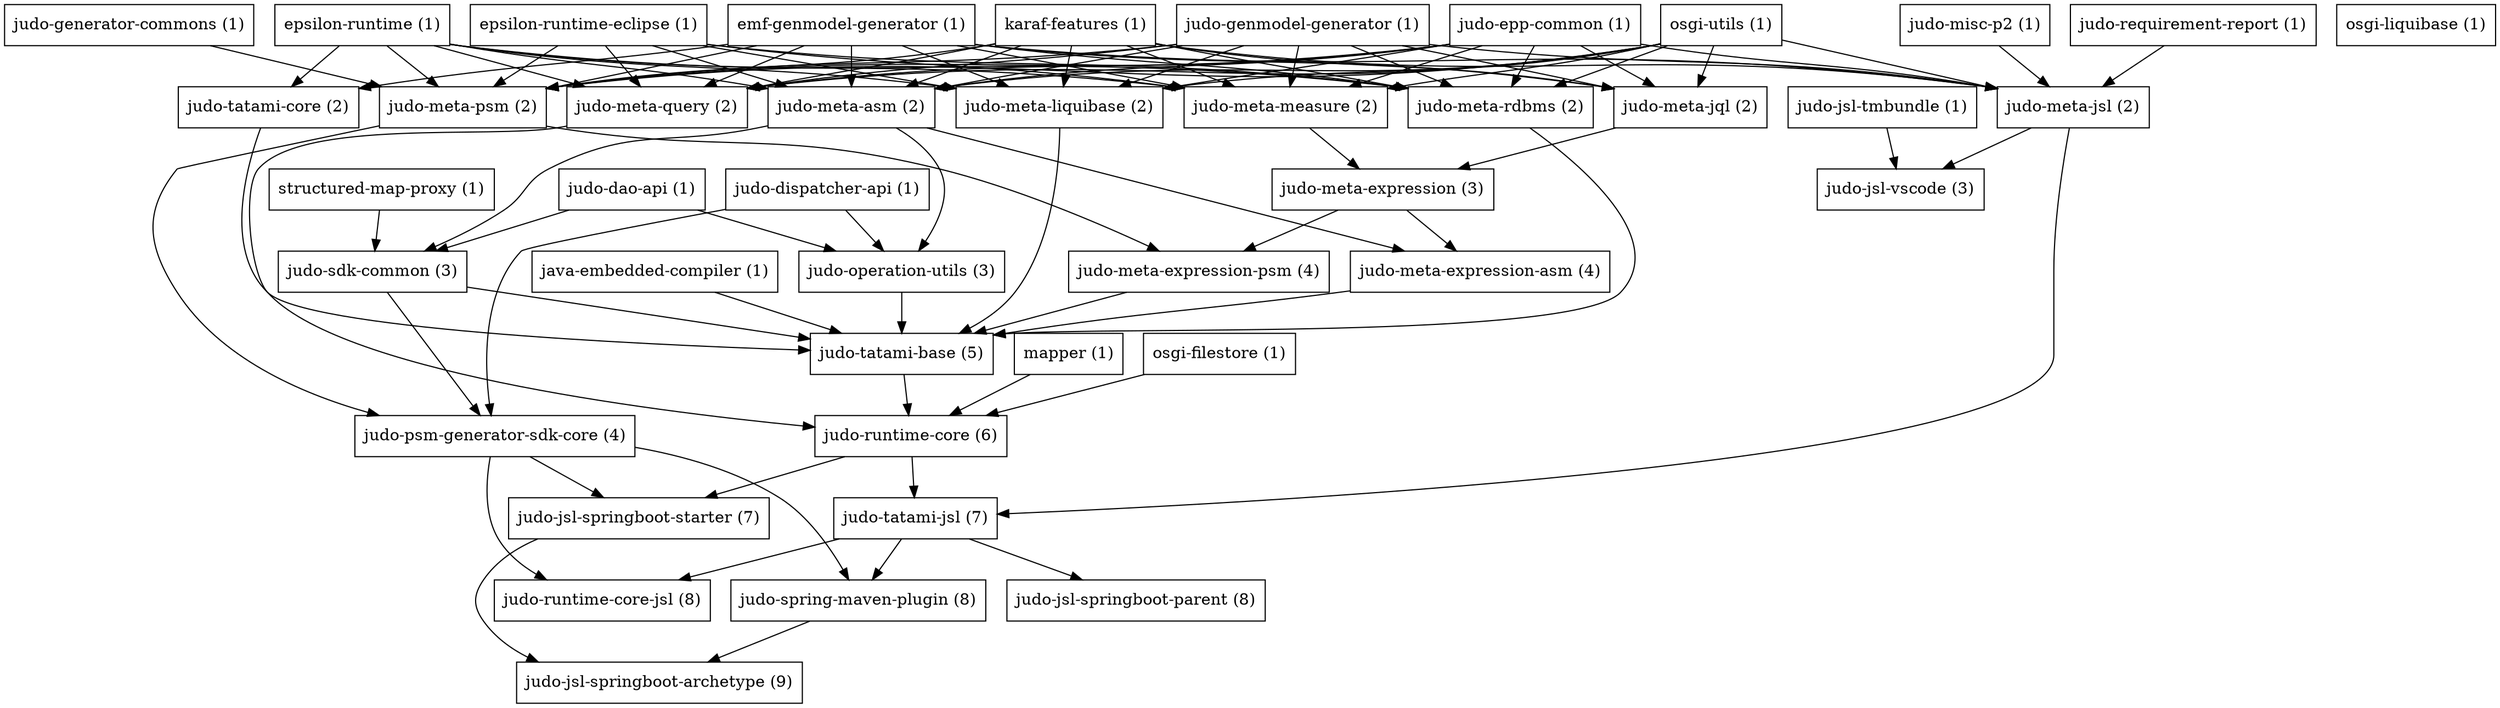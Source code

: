 strict digraph  {
"epsilon-runtime (1)" [label="epsilon-runtime (1)", shape=box];
"epsilon-runtime-eclipse (1)" [label="epsilon-runtime-eclipse (1)", shape=box];
"emf-genmodel-generator (1)" [label="emf-genmodel-generator (1)", shape=box];
"judo-genmodel-generator (1)" [label="judo-genmodel-generator (1)", shape=box];
"judo-epp-common (1)" [label="judo-epp-common (1)", shape=box];
"osgi-utils (1)" [label="osgi-utils (1)", shape=box];
"java-embedded-compiler (1)" [label="java-embedded-compiler (1)", shape=box];
"structured-map-proxy (1)" [label="structured-map-proxy (1)", shape=box];
"karaf-features (1)" [label="karaf-features (1)", shape=box];
"mapper (1)" [label="mapper (1)", shape=box];
"osgi-liquibase (1)" [label="osgi-liquibase (1)", shape=box];
"osgi-filestore (1)" [label="osgi-filestore (1)", shape=box];
"judo-misc-p2 (1)" [label="judo-misc-p2 (1)", shape=box];
"judo-dao-api (1)" [label="judo-dao-api (1)", shape=box];
"judo-dispatcher-api (1)" [label="judo-dispatcher-api (1)", shape=box];
"judo-jsl-vscode (3)" [label="judo-jsl-vscode (3)", shape=box];
"judo-meta-asm (2)" [label="judo-meta-asm (2)", shape=box];
"judo-meta-expression (3)" [label="judo-meta-expression (3)", shape=box];
"judo-meta-expression-asm (4)" [label="judo-meta-expression-asm (4)", shape=box];
"judo-meta-expression-psm (4)" [label="judo-meta-expression-psm (4)", shape=box];
"judo-meta-jql (2)" [label="judo-meta-jql (2)", shape=box];
"judo-meta-jsl (2)" [label="judo-meta-jsl (2)", shape=box];
"judo-meta-liquibase (2)" [label="judo-meta-liquibase (2)", shape=box];
"judo-meta-measure (2)" [label="judo-meta-measure (2)", shape=box];
"judo-meta-psm (2)" [label="judo-meta-psm (2)", shape=box];
"judo-meta-query (2)" [label="judo-meta-query (2)", shape=box];
"judo-meta-rdbms (2)" [label="judo-meta-rdbms (2)", shape=box];
"judo-operation-utils (3)" [label="judo-operation-utils (3)", shape=box];
"judo-runtime-core (6)" [label="judo-runtime-core (6)", shape=box];
"judo-runtime-core-jsl (8)" [label="judo-runtime-core-jsl (8)", shape=box];
"judo-sdk-common (3)" [label="judo-sdk-common (3)", shape=box];
"judo-tatami-base (5)" [label="judo-tatami-base (5)", shape=box];
"judo-tatami-core (2)" [label="judo-tatami-core (2)", shape=box];
"judo-tatami-jsl (7)" [label="judo-tatami-jsl (7)", shape=box];
"judo-jsl-springboot-parent (8)" [label="judo-jsl-springboot-parent (8)", shape=box];
"judo-jsl-springboot-starter (7)" [label="judo-jsl-springboot-starter (7)", shape=box];
"judo-jsl-springboot-archetype (9)" [label="judo-jsl-springboot-archetype (9)", shape=box];
"judo-psm-generator-sdk-core (4)" [label="judo-psm-generator-sdk-core (4)", shape=box];
"judo-generator-commons (1)" [label="judo-generator-commons (1)", shape=box];
"judo-jsl-tmbundle (1)" [label="judo-jsl-tmbundle (1)", shape=box];
"judo-requirement-report (1)" [label="judo-requirement-report (1)", shape=box];
"judo-spring-maven-plugin (8)" [label="judo-spring-maven-plugin (8)", shape=box];
"epsilon-runtime (1)" -> "judo-meta-measure (2)";
"epsilon-runtime (1)" -> "judo-meta-psm (2)";
"epsilon-runtime (1)" -> "judo-meta-query (2)";
"epsilon-runtime (1)" -> "judo-meta-asm (2)";
"epsilon-runtime (1)" -> "judo-meta-rdbms (2)";
"epsilon-runtime (1)" -> "judo-meta-liquibase (2)";
"epsilon-runtime (1)" -> "judo-tatami-core (2)";
"epsilon-runtime-eclipse (1)" -> "judo-meta-measure (2)";
"epsilon-runtime-eclipse (1)" -> "judo-meta-psm (2)";
"epsilon-runtime-eclipse (1)" -> "judo-meta-query (2)";
"epsilon-runtime-eclipse (1)" -> "judo-meta-asm (2)";
"epsilon-runtime-eclipse (1)" -> "judo-meta-rdbms (2)";
"epsilon-runtime-eclipse (1)" -> "judo-meta-liquibase (2)";
"emf-genmodel-generator (1)" -> "judo-meta-jsl (2)";
"emf-genmodel-generator (1)" -> "judo-meta-measure (2)";
"emf-genmodel-generator (1)" -> "judo-meta-psm (2)";
"emf-genmodel-generator (1)" -> "judo-meta-query (2)";
"emf-genmodel-generator (1)" -> "judo-meta-asm (2)";
"emf-genmodel-generator (1)" -> "judo-meta-rdbms (2)";
"emf-genmodel-generator (1)" -> "judo-meta-jql (2)";
"emf-genmodel-generator (1)" -> "judo-meta-liquibase (2)";
"emf-genmodel-generator (1)" -> "judo-tatami-core (2)";
"judo-genmodel-generator (1)" -> "judo-meta-jsl (2)";
"judo-genmodel-generator (1)" -> "judo-meta-measure (2)";
"judo-genmodel-generator (1)" -> "judo-meta-psm (2)";
"judo-genmodel-generator (1)" -> "judo-meta-query (2)";
"judo-genmodel-generator (1)" -> "judo-meta-asm (2)";
"judo-genmodel-generator (1)" -> "judo-meta-rdbms (2)";
"judo-genmodel-generator (1)" -> "judo-meta-jql (2)";
"judo-genmodel-generator (1)" -> "judo-meta-liquibase (2)";
"judo-epp-common (1)" -> "judo-meta-jsl (2)";
"judo-epp-common (1)" -> "judo-meta-measure (2)";
"judo-epp-common (1)" -> "judo-meta-psm (2)";
"judo-epp-common (1)" -> "judo-meta-query (2)";
"judo-epp-common (1)" -> "judo-meta-asm (2)";
"judo-epp-common (1)" -> "judo-meta-rdbms (2)";
"judo-epp-common (1)" -> "judo-meta-jql (2)";
"judo-epp-common (1)" -> "judo-meta-liquibase (2)";
"osgi-utils (1)" -> "judo-meta-jsl (2)";
"osgi-utils (1)" -> "judo-meta-measure (2)";
"osgi-utils (1)" -> "judo-meta-psm (2)";
"osgi-utils (1)" -> "judo-meta-query (2)";
"osgi-utils (1)" -> "judo-meta-asm (2)";
"osgi-utils (1)" -> "judo-meta-rdbms (2)";
"osgi-utils (1)" -> "judo-meta-jql (2)";
"osgi-utils (1)" -> "judo-meta-liquibase (2)";
"java-embedded-compiler (1)" -> "judo-tatami-base (5)";
"structured-map-proxy (1)" -> "judo-sdk-common (3)";
"karaf-features (1)" -> "judo-meta-jsl (2)";
"karaf-features (1)" -> "judo-meta-measure (2)";
"karaf-features (1)" -> "judo-meta-psm (2)";
"karaf-features (1)" -> "judo-meta-query (2)";
"karaf-features (1)" -> "judo-meta-asm (2)";
"karaf-features (1)" -> "judo-meta-rdbms (2)";
"karaf-features (1)" -> "judo-meta-jql (2)";
"karaf-features (1)" -> "judo-meta-liquibase (2)";
"mapper (1)" -> "judo-runtime-core (6)";
"osgi-filestore (1)" -> "judo-runtime-core (6)";
"judo-misc-p2 (1)" -> "judo-meta-jsl (2)";
"judo-dao-api (1)" -> "judo-sdk-common (3)";
"judo-dao-api (1)" -> "judo-operation-utils (3)";
"judo-dispatcher-api (1)" -> "judo-operation-utils (3)";
"judo-dispatcher-api (1)" -> "judo-psm-generator-sdk-core (4)";
"judo-meta-asm (2)" -> "judo-meta-expression-asm (4)";
"judo-meta-asm (2)" -> "judo-sdk-common (3)";
"judo-meta-asm (2)" -> "judo-operation-utils (3)";
"judo-meta-expression (3)" -> "judo-meta-expression-asm (4)";
"judo-meta-expression (3)" -> "judo-meta-expression-psm (4)";
"judo-meta-expression-asm (4)" -> "judo-tatami-base (5)";
"judo-meta-expression-psm (4)" -> "judo-tatami-base (5)";
"judo-meta-jql (2)" -> "judo-meta-expression (3)";
"judo-meta-jsl (2)" -> "judo-jsl-vscode (3)";
"judo-meta-jsl (2)" -> "judo-tatami-jsl (7)";
"judo-meta-liquibase (2)" -> "judo-tatami-base (5)";
"judo-meta-measure (2)" -> "judo-meta-expression (3)";
"judo-meta-psm (2)" -> "judo-meta-expression-psm (4)";
"judo-meta-psm (2)" -> "judo-psm-generator-sdk-core (4)";
"judo-meta-query (2)" -> "judo-runtime-core (6)";
"judo-meta-rdbms (2)" -> "judo-tatami-base (5)";
"judo-operation-utils (3)" -> "judo-tatami-base (5)";
"judo-runtime-core (6)" -> "judo-jsl-springboot-starter (7)";
"judo-runtime-core (6)" -> "judo-tatami-jsl (7)";
"judo-sdk-common (3)" -> "judo-psm-generator-sdk-core (4)";
"judo-sdk-common (3)" -> "judo-tatami-base (5)";
"judo-tatami-base (5)" -> "judo-runtime-core (6)";
"judo-tatami-core (2)" -> "judo-tatami-base (5)";
"judo-tatami-jsl (7)" -> "judo-runtime-core-jsl (8)";
"judo-tatami-jsl (7)" -> "judo-jsl-springboot-parent (8)";
"judo-tatami-jsl (7)" -> "judo-spring-maven-plugin (8)";
"judo-jsl-springboot-starter (7)" -> "judo-jsl-springboot-archetype (9)";
"judo-psm-generator-sdk-core (4)" -> "judo-jsl-springboot-starter (7)";
"judo-psm-generator-sdk-core (4)" -> "judo-runtime-core-jsl (8)";
"judo-psm-generator-sdk-core (4)" -> "judo-spring-maven-plugin (8)";
"judo-generator-commons (1)" -> "judo-meta-psm (2)";
"judo-jsl-tmbundle (1)" -> "judo-jsl-vscode (3)";
"judo-requirement-report (1)" -> "judo-meta-jsl (2)";
"judo-spring-maven-plugin (8)" -> "judo-jsl-springboot-archetype (9)";
}
